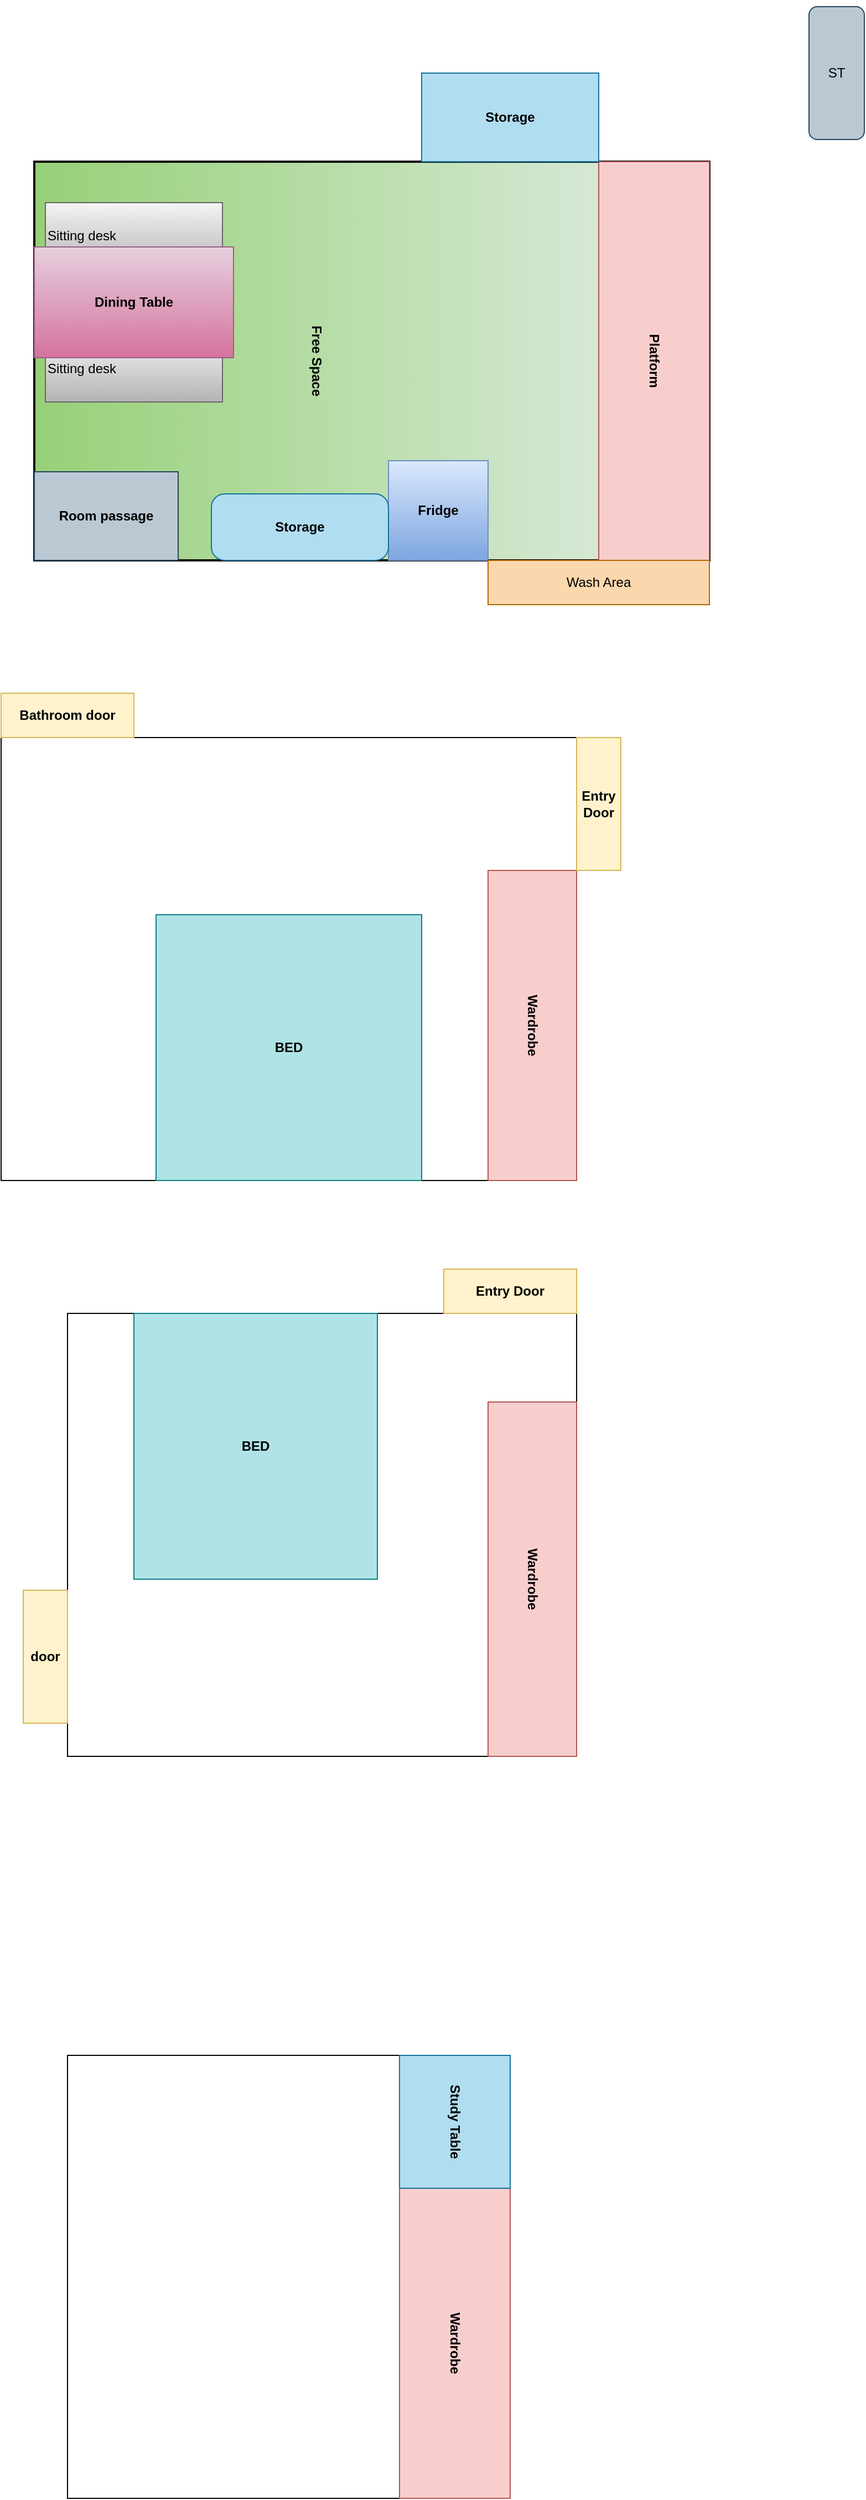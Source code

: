 <mxfile version="16.5.3" type="github">
  <diagram id="VMb9Hx4n-MINGwp8aOxh" name="Page-1">
    <mxGraphModel dx="1422" dy="886" grid="1" gridSize="10" guides="1" tooltips="1" connect="1" arrows="1" fold="1" page="1" pageScale="1" pageWidth="850" pageHeight="1100" math="0" shadow="0">
      <root>
        <mxCell id="0" />
        <mxCell id="1" parent="0" />
        <mxCell id="ZNe7bcmAIgEfQAAHmwm--3" value="ST" style="rounded=1;whiteSpace=wrap;html=1;direction=south;fillColor=#bac8d3;strokeColor=#23445d;" parent="1" vertex="1">
          <mxGeometry x="770" y="60" width="50" height="120" as="geometry" />
        </mxCell>
        <mxCell id="ZNe7bcmAIgEfQAAHmwm--4" value="" style="rounded=0;whiteSpace=wrap;html=1;fillColor=none;" parent="1" vertex="1">
          <mxGeometry x="40" y="720" width="520" height="400" as="geometry" />
        </mxCell>
        <mxCell id="ZNe7bcmAIgEfQAAHmwm--5" value="&lt;b&gt;BED&lt;/b&gt;" style="rounded=0;whiteSpace=wrap;html=1;fillColor=#b0e3e6;strokeColor=#0e8088;" parent="1" vertex="1">
          <mxGeometry x="180" y="880" width="240" height="240" as="geometry" />
        </mxCell>
        <mxCell id="ZNe7bcmAIgEfQAAHmwm--6" value="&lt;b&gt;Wardrobe&lt;/b&gt;" style="rounded=0;whiteSpace=wrap;html=1;rotation=90;fillColor=#f8cecc;strokeColor=#b85450;" parent="1" vertex="1">
          <mxGeometry x="380" y="940" width="280" height="80" as="geometry" />
        </mxCell>
        <mxCell id="ZNe7bcmAIgEfQAAHmwm--7" value="" style="rounded=0;whiteSpace=wrap;html=1;fillColor=none;" parent="1" vertex="1">
          <mxGeometry x="100" y="1910" width="400" height="400" as="geometry" />
        </mxCell>
        <mxCell id="ZNe7bcmAIgEfQAAHmwm--8" value="&lt;b&gt;Wardrobe&lt;/b&gt;" style="rounded=0;whiteSpace=wrap;html=1;rotation=90;fillColor=#f8cecc;strokeColor=#b85450;" parent="1" vertex="1">
          <mxGeometry x="310" y="2120" width="280" height="100" as="geometry" />
        </mxCell>
        <mxCell id="ZNe7bcmAIgEfQAAHmwm--10" value="&lt;b&gt;Study Table&lt;/b&gt;" style="rounded=0;whiteSpace=wrap;html=1;rotation=90;fillColor=#b1ddf0;strokeColor=#10739e;" parent="1" vertex="1">
          <mxGeometry x="390" y="1920" width="120" height="100" as="geometry" />
        </mxCell>
        <mxCell id="ZNe7bcmAIgEfQAAHmwm--11" value="" style="group;rotation=90;direction=west;" parent="1" vertex="1" connectable="0">
          <mxGeometry x="70" y="120" width="610" height="480" as="geometry" />
        </mxCell>
        <mxCell id="ZNe7bcmAIgEfQAAHmwm--12" value="" style="group" parent="ZNe7bcmAIgEfQAAHmwm--11" vertex="1" connectable="0">
          <mxGeometry width="610" height="480" as="geometry" />
        </mxCell>
        <mxCell id="mBjPJbwh9_qV5k31i3bs-4" value="&lt;b&gt;Free Space&lt;/b&gt;" style="rounded=0;whiteSpace=wrap;html=1;rotation=90;fillColor=#d5e8d4;strokeColor=#82b366;gradientColor=#97d077;" parent="ZNe7bcmAIgEfQAAHmwm--12" vertex="1">
          <mxGeometry x="75" y="5" width="360" height="510" as="geometry" />
        </mxCell>
        <mxCell id="mBjPJbwh9_qV5k31i3bs-2" value="" style="rounded=0;whiteSpace=wrap;html=1;fillColor=none;strokeWidth=2;" parent="ZNe7bcmAIgEfQAAHmwm--12" vertex="1">
          <mxGeometry y="80" width="610" height="360" as="geometry" />
        </mxCell>
        <mxCell id="mBjPJbwh9_qV5k31i3bs-11" value="&lt;div&gt;&lt;span&gt;Sitting desk&lt;/span&gt;&lt;/div&gt;" style="rounded=0;whiteSpace=wrap;html=1;fillColor=#f5f5f5;gradientColor=#b3b3b3;strokeColor=#666666;align=left;" parent="ZNe7bcmAIgEfQAAHmwm--12" vertex="1">
          <mxGeometry x="10" y="237" width="160" height="60" as="geometry" />
        </mxCell>
        <mxCell id="mBjPJbwh9_qV5k31i3bs-9" value="&lt;div&gt;&lt;span&gt;Sitting desk&lt;/span&gt;&lt;/div&gt;" style="rounded=0;whiteSpace=wrap;html=1;fillColor=#f5f5f5;gradientColor=#b3b3b3;strokeColor=#666666;align=left;" parent="ZNe7bcmAIgEfQAAHmwm--12" vertex="1">
          <mxGeometry x="10" y="117" width="160" height="60" as="geometry" />
        </mxCell>
        <mxCell id="mBjPJbwh9_qV5k31i3bs-3" value="&lt;b&gt;Platform&lt;/b&gt;" style="rounded=0;whiteSpace=wrap;html=1;rotation=90;fillColor=#f8cecc;strokeColor=#b85450;" parent="ZNe7bcmAIgEfQAAHmwm--12" vertex="1">
          <mxGeometry x="380" y="210" width="360" height="100" as="geometry" />
        </mxCell>
        <mxCell id="mBjPJbwh9_qV5k31i3bs-6" value="&lt;b&gt;Fridge&lt;/b&gt;" style="rounded=0;whiteSpace=wrap;html=1;fillColor=#dae8fc;gradientColor=#7ea6e0;strokeColor=#6c8ebf;" parent="ZNe7bcmAIgEfQAAHmwm--12" vertex="1">
          <mxGeometry x="320" y="350" width="90" height="90" as="geometry" />
        </mxCell>
        <mxCell id="mBjPJbwh9_qV5k31i3bs-7" value="&lt;b&gt;Dining Table&lt;/b&gt;" style="rounded=0;whiteSpace=wrap;html=1;fillColor=#e6d0de;gradientColor=#d5739d;strokeColor=#996185;" parent="ZNe7bcmAIgEfQAAHmwm--12" vertex="1">
          <mxGeometry y="157" width="180" height="100" as="geometry" />
        </mxCell>
        <mxCell id="mBjPJbwh9_qV5k31i3bs-12" value="&lt;b&gt;Room passage&lt;/b&gt;" style="rounded=0;whiteSpace=wrap;html=1;fillColor=#bac8d3;strokeColor=#23445d;" parent="ZNe7bcmAIgEfQAAHmwm--12" vertex="1">
          <mxGeometry y="360" width="130" height="80" as="geometry" />
        </mxCell>
        <mxCell id="mBjPJbwh9_qV5k31i3bs-13" value="&lt;b&gt;Storage&lt;/b&gt;" style="rounded=0;whiteSpace=wrap;html=1;fillColor=#b1ddf0;strokeColor=#10739e;" parent="ZNe7bcmAIgEfQAAHmwm--12" vertex="1">
          <mxGeometry x="350" width="160" height="80" as="geometry" />
        </mxCell>
        <mxCell id="mBjPJbwh9_qV5k31i3bs-16" value="Wash Area" style="rounded=0;whiteSpace=wrap;html=1;fillColor=#fad7ac;strokeColor=#b46504;" parent="ZNe7bcmAIgEfQAAHmwm--12" vertex="1">
          <mxGeometry x="410" y="440" width="200" height="40" as="geometry" />
        </mxCell>
        <mxCell id="ZNe7bcmAIgEfQAAHmwm--2" value="&lt;b&gt;Storage&lt;/b&gt;" style="rounded=1;whiteSpace=wrap;html=1;arcSize=20;fillColor=#b1ddf0;strokeColor=#10739e;" parent="ZNe7bcmAIgEfQAAHmwm--12" vertex="1">
          <mxGeometry x="160" y="380" width="160" height="60" as="geometry" />
        </mxCell>
        <mxCell id="BfgUa2fU1VL5Z00G_qLZ-1" value="&lt;b&gt;Entry Door&lt;/b&gt;" style="rounded=0;whiteSpace=wrap;html=1;direction=south;fillColor=#fff2cc;strokeColor=#d6b656;" vertex="1" parent="1">
          <mxGeometry x="560" y="720" width="40" height="120" as="geometry" />
        </mxCell>
        <mxCell id="BfgUa2fU1VL5Z00G_qLZ-2" value="&lt;b&gt;Bathroom door&lt;/b&gt;" style="rounded=0;whiteSpace=wrap;html=1;direction=west;fillColor=#fff2cc;strokeColor=#d6b656;" vertex="1" parent="1">
          <mxGeometry x="40" y="680" width="120" height="40" as="geometry" />
        </mxCell>
        <mxCell id="BfgUa2fU1VL5Z00G_qLZ-4" value="" style="rounded=0;whiteSpace=wrap;html=1;fillColor=none;" vertex="1" parent="1">
          <mxGeometry x="100" y="1240" width="460" height="400" as="geometry" />
        </mxCell>
        <mxCell id="BfgUa2fU1VL5Z00G_qLZ-5" value="&lt;b&gt;BED&lt;/b&gt;" style="rounded=0;whiteSpace=wrap;html=1;fillColor=#b0e3e6;strokeColor=#0e8088;" vertex="1" parent="1">
          <mxGeometry x="160" y="1240" width="220" height="240" as="geometry" />
        </mxCell>
        <mxCell id="BfgUa2fU1VL5Z00G_qLZ-6" value="&lt;b&gt;Wardrobe&lt;/b&gt;" style="rounded=0;whiteSpace=wrap;html=1;rotation=90;fillColor=#f8cecc;strokeColor=#b85450;" vertex="1" parent="1">
          <mxGeometry x="360" y="1440" width="320" height="80" as="geometry" />
        </mxCell>
        <mxCell id="BfgUa2fU1VL5Z00G_qLZ-7" value="&lt;b&gt;Entry Door&lt;/b&gt;" style="rounded=0;whiteSpace=wrap;html=1;direction=west;fillColor=#fff2cc;strokeColor=#d6b656;" vertex="1" parent="1">
          <mxGeometry x="440" y="1200" width="120" height="40" as="geometry" />
        </mxCell>
        <mxCell id="BfgUa2fU1VL5Z00G_qLZ-9" value="&lt;b&gt;door&lt;/b&gt;" style="rounded=0;whiteSpace=wrap;html=1;direction=north;fillColor=#fff2cc;strokeColor=#d6b656;" vertex="1" parent="1">
          <mxGeometry x="60" y="1490" width="40" height="120" as="geometry" />
        </mxCell>
      </root>
    </mxGraphModel>
  </diagram>
</mxfile>

